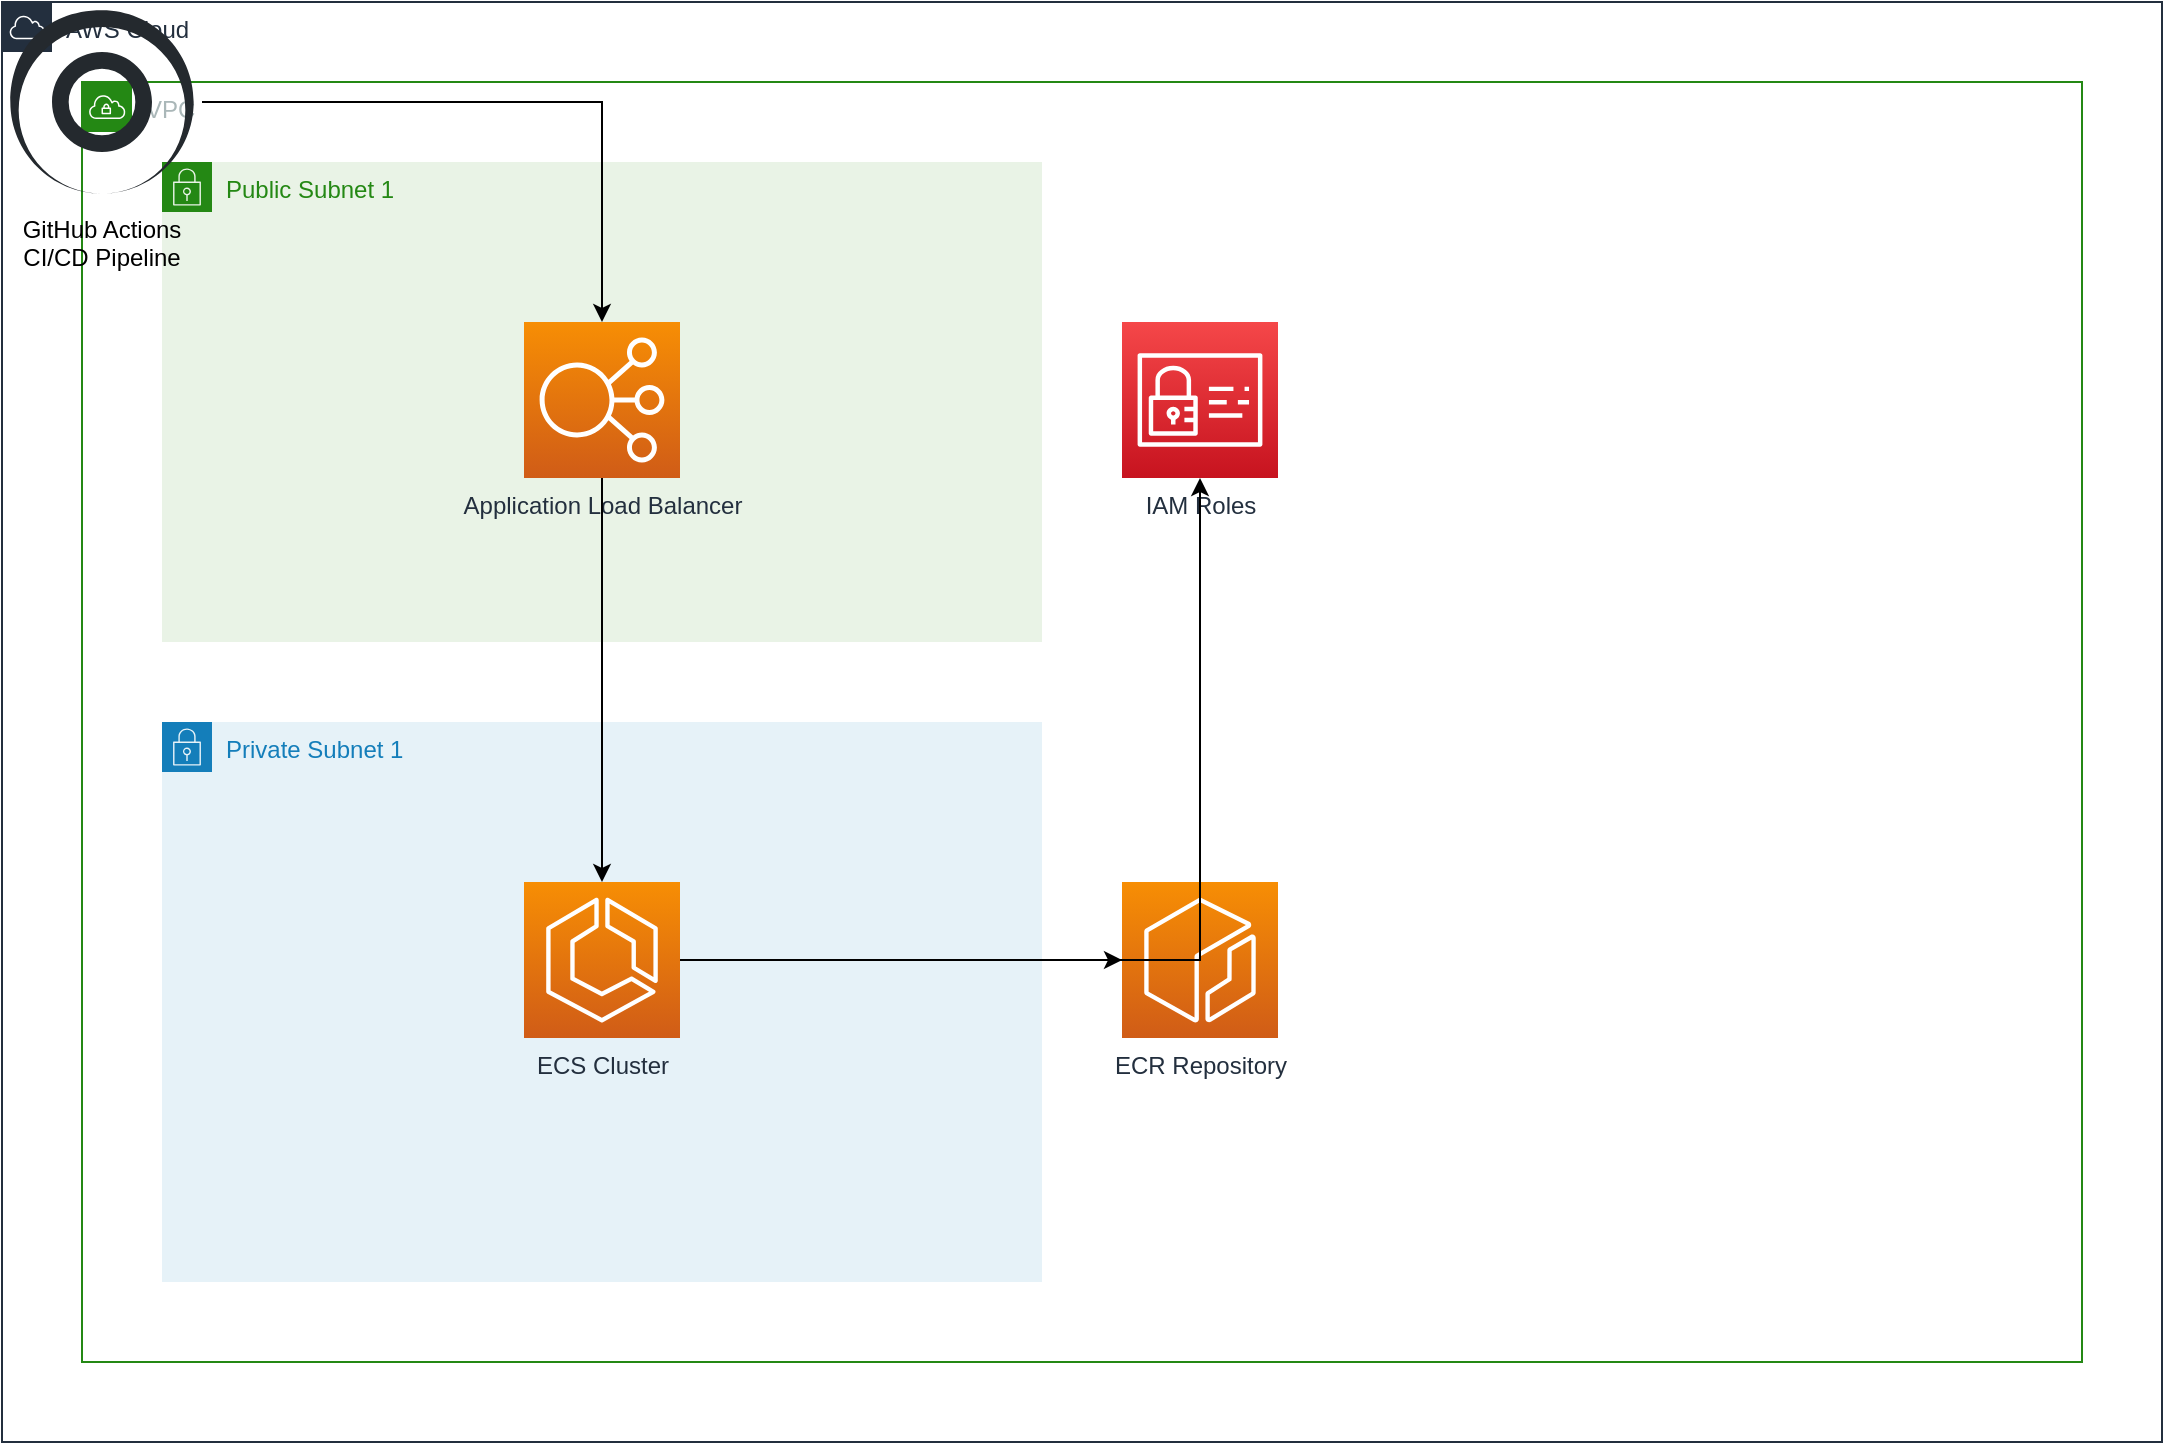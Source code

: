 <?xml version="1.0" encoding="UTF-8"?>
<mxfile version="21.7.5">
  <diagram id="aws-iac-architecture" name="AWS IaC Architecture">
    <mxGraphModel dx="1422" dy="798" grid="1" gridSize="10" guides="1" tooltips="1" connect="1" arrows="1" fold="1" page="1" pageScale="1" pageWidth="1169" pageHeight="827" math="0" shadow="0">
      <root>
        <mxCell id="0" />
        <mxCell id="1" parent="0" />
        <!-- AWS Cloud -->
        <mxCell id="2" value="AWS Cloud" style="points=[[0,0],[0.25,0],[0.5,0],[0.75,0],[1,0],[1,0.25],[1,0.5],[1,0.75],[1,1],[0.75,1],[0.5,1],[0.25,1],[0,1],[0,0.75],[0,0.5],[0,0.25]];outlineConnect=0;gradientColor=none;html=1;whiteSpace=wrap;fontSize=12;fontStyle=0;container=1;pointerEvents=0;collapsible=0;recursiveResize=0;shape=mxgraph.aws4.group;grIcon=mxgraph.aws4.group_aws_cloud;strokeColor=#232F3E;fillColor=none;verticalAlign=top;align=left;spacingLeft=30;fontColor=#232F3E;dashed=0;" vertex="1" parent="1">
          <mxGeometry x="40" y="40" width="1080" height="720" as="geometry" />
        </mxCell>
        <!-- VPC -->
        <mxCell id="3" value="VPC" style="points=[[0,0],[0.25,0],[0.5,0],[0.75,0],[1,0],[1,0.25],[1,0.5],[1,0.75],[1,1],[0.75,1],[0.5,1],[0.25,1],[0,1],[0,0.75],[0,0.5],[0,0.25]];outlineConnect=0;gradientColor=none;html=1;whiteSpace=wrap;fontSize=12;fontStyle=0;container=1;pointerEvents=0;collapsible=0;recursiveResize=0;shape=mxgraph.aws4.group;grIcon=mxgraph.aws4.group_vpc;strokeColor=#248814;fillColor=none;verticalAlign=top;align=left;spacingLeft=30;fontColor=#AAB7B8;dashed=0;" vertex="1" parent="2">
          <mxGeometry x="40" y="40" width="1000" height="640" as="geometry" />
        </mxCell>
        <!-- Public Subnet 1 -->
        <mxCell id="4" value="Public Subnet 1" style="points=[[0,0],[0.25,0],[0.5,0],[0.75,0],[1,0],[1,0.25],[1,0.5],[1,0.75],[1,1],[0.75,1],[0.5,1],[0.25,1],[0,1],[0,0.75],[0,0.5],[0,0.25]];outlineConnect=0;gradientColor=none;html=1;whiteSpace=wrap;fontSize=12;fontStyle=0;container=1;pointerEvents=0;collapsible=0;recursiveResize=0;shape=mxgraph.aws4.group;grIcon=mxgraph.aws4.group_security_group;grStroke=0;strokeColor=#248814;fillColor=#E9F3E6;verticalAlign=top;align=left;spacingLeft=30;fontColor=#248814;dashed=0;" vertex="1" parent="3">
          <mxGeometry x="40" y="40" width="440" height="240" as="geometry" />
        </mxCell>
        <!-- Application Load Balancer -->
        <mxCell id="5" value="Application Load Balancer" style="sketch=0;points=[[0,0,0],[0.25,0,0],[0.5,0,0],[0.75,0,0],[1,0,0],[0,1,0],[0.25,1,0],[0.5,1,0],[0.75,1,0],[1,1,0],[0,0.25,0],[0,0.5,0],[0,0.75,0],[1,0.25,0],[1,0.5,0],[1,0.75,0]];outlineConnect=0;fontColor=#232F3E;gradientColor=#F78E04;gradientDirection=north;fillColor=#D05C17;strokeColor=#ffffff;dashed=0;verticalLabelPosition=bottom;verticalAlign=top;align=center;html=1;fontSize=12;fontStyle=0;aspect=fixed;shape=mxgraph.aws4.resourceIcon;resIcon=mxgraph.aws4.elastic_load_balancing;" vertex="1" parent="4">
          <mxGeometry x="181" y="80" width="78" height="78" as="geometry" />
        </mxCell>
        <!-- Private Subnet 1 -->
        <mxCell id="6" value="Private Subnet 1" style="points=[[0,0],[0.25,0],[0.5,0],[0.75,0],[1,0],[1,0.25],[1,0.5],[1,0.75],[1,1],[0.75,1],[0.5,1],[0.25,1],[0,1],[0,0.75],[0,0.5],[0,0.25]];outlineConnect=0;gradientColor=none;html=1;whiteSpace=wrap;fontSize=12;fontStyle=0;container=1;pointerEvents=0;collapsible=0;recursiveResize=0;shape=mxgraph.aws4.group;grIcon=mxgraph.aws4.group_security_group;grStroke=0;strokeColor=#147EBA;fillColor=#E6F2F8;verticalAlign=top;align=left;spacingLeft=30;fontColor=#147EBA;dashed=0;" vertex="1" parent="3">
          <mxGeometry x="40" y="320" width="440" height="280" as="geometry" />
        </mxCell>
        <!-- ECS Cluster -->
        <mxCell id="7" value="ECS Cluster" style="sketch=0;points=[[0,0,0],[0.25,0,0],[0.5,0,0],[0.75,0,0],[1,0,0],[0,1,0],[0.25,1,0],[0.5,1,0],[0.75,1,0],[1,1,0],[0,0.25,0],[0,0.5,0],[0,0.75,0],[1,0.25,0],[1,0.5,0],[1,0.75,0]];outlineConnect=0;fontColor=#232F3E;gradientColor=#F78E04;gradientDirection=north;fillColor=#D05C17;strokeColor=#ffffff;dashed=0;verticalLabelPosition=bottom;verticalAlign=top;align=center;html=1;fontSize=12;fontStyle=0;aspect=fixed;shape=mxgraph.aws4.resourceIcon;resIcon=mxgraph.aws4.ecs;" vertex="1" parent="6">
          <mxGeometry x="181" y="80" width="78" height="78" as="geometry" />
        </mxCell>
        <!-- ECR Repository -->
        <mxCell id="8" value="ECR Repository" style="sketch=0;points=[[0,0,0],[0.25,0,0],[0.5,0,0],[0.75,0,0],[1,0,0],[0,1,0],[0.25,1,0],[0.5,1,0],[0.75,1,0],[1,1,0],[0,0.25,0],[0,0.5,0],[0,0.75,0],[1,0.25,0],[1,0.5,0],[1,0.75,0]];outlineConnect=0;fontColor=#232F3E;gradientColor=#F78E04;gradientDirection=north;fillColor=#D05C17;strokeColor=#ffffff;dashed=0;verticalLabelPosition=bottom;verticalAlign=top;align=center;html=1;fontSize=12;fontStyle=0;aspect=fixed;shape=mxgraph.aws4.resourceIcon;resIcon=mxgraph.aws4.ecr;" vertex="1" parent="3">
          <mxGeometry x="520" y="400" width="78" height="78" as="geometry" />
        </mxCell>
        <!-- IAM -->
        <mxCell id="9" value="IAM Roles" style="sketch=0;points=[[0,0,0],[0.25,0,0],[0.5,0,0],[0.75,0,0],[1,0,0],[0,1,0],[0.25,1,0],[0.5,1,0],[0.75,1,0],[1,1,0],[0,0.25,0],[0,0.5,0],[0,0.75,0],[1,0.25,0],[1,0.5,0],[1,0.75,0]];outlineConnect=0;fontColor=#232F3E;gradientColor=#F54749;gradientDirection=north;fillColor=#C7131F;strokeColor=#ffffff;dashed=0;verticalLabelPosition=bottom;verticalAlign=top;align=center;html=1;fontSize=12;fontStyle=0;aspect=fixed;shape=mxgraph.aws4.resourceIcon;resIcon=mxgraph.aws4.identity_and_access_management;" vertex="1" parent="3">
          <mxGeometry x="520" y="120" width="78" height="78" as="geometry" />
        </mxCell>
        <!-- GitHub Actions -->
        <mxCell id="10" value="GitHub Actions&#xa;CI/CD Pipeline" style="shape=image;verticalLabelPosition=bottom;labelBackgroundColor=none;verticalAlign=top;aspect=fixed;imageAspect=0;image=data:image/svg+xml,PHN2ZyB4bWxucz0iaHR0cDovL3d3dy53My5vcmcvMjAwMC9zdmciIHZpZXdCb3g9IjAgMCA0OCA0OCI+PHBhdGggZD0iTTI0IDJjMTIuMTUgMCAyMiA5Ljg1IDIyIDIycy05Ljg1IDIyLTIyIDIyUzIgMzYuMTUgMiAyNCA5Ljg1IDIgMjQgMnptMCA0YTIwIDIwIDAgMSAwIDAgNDAgMjAgMjAgMCAwIDAgMC00MHoiIGZpbGw9IiMyNDI5MmUiLz48cGF0aCBkPSJNMjQgMTJjNi42MyAwIDEyIDUuMzcgMTIgMTJzLTUuMzcgMTItMTIgMTItMTItNS4zNy0xMi0xMiA1LjM3LTEyIDEyLTEyem0wIDRhOCA4IDAgMSAwIDAgMTYgOCA4IDAgMCAwIDAtMTZ6IiBmaWxsPSIjMjQyOTJlIi8+PC9zdmc+" vertex="1" parent="1">
          <mxGeometry x="40" y="40" width="100" height="100" as="geometry" />
        </mxCell>
        <!-- Connections -->
        <mxCell id="11" value="" style="edgeStyle=orthogonalEdgeStyle;rounded=0;orthogonalLoop=1;jettySize=auto;html=1;" edge="1" source="10" target="5" parent="1">
          <mxGeometry relative="1" as="geometry" />
        </mxCell>
        <mxCell id="12" value="" style="edgeStyle=orthogonalEdgeStyle;rounded=0;orthogonalLoop=1;jettySize=auto;html=1;" edge="1" source="5" target="7" parent="1">
          <mxGeometry relative="1" as="geometry" />
        </mxCell>
        <mxCell id="13" value="" style="edgeStyle=orthogonalEdgeStyle;rounded=0;orthogonalLoop=1;jettySize=auto;html=1;" edge="1" source="7" target="8" parent="1">
          <mxGeometry relative="1" as="geometry" />
        </mxCell>
        <mxCell id="14" value="" style="edgeStyle=orthogonalEdgeStyle;rounded=0;orthogonalLoop=1;jettySize=auto;html=1;" edge="1" source="7" target="9" parent="1">
          <mxGeometry relative="1" as="geometry" />
        </mxCell>
      </root>
    </mxGraphModel>
  </diagram>
</mxfile>
